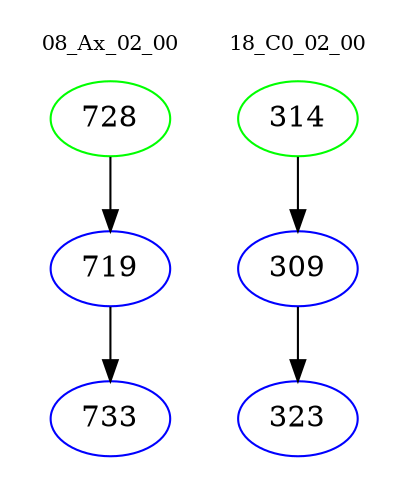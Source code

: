digraph{
subgraph cluster_0 {
color = white
label = "08_Ax_02_00";
fontsize=10;
T0_728 [label="728", color="green"]
T0_728 -> T0_719 [color="black"]
T0_719 [label="719", color="blue"]
T0_719 -> T0_733 [color="black"]
T0_733 [label="733", color="blue"]
}
subgraph cluster_1 {
color = white
label = "18_C0_02_00";
fontsize=10;
T1_314 [label="314", color="green"]
T1_314 -> T1_309 [color="black"]
T1_309 [label="309", color="blue"]
T1_309 -> T1_323 [color="black"]
T1_323 [label="323", color="blue"]
}
}
